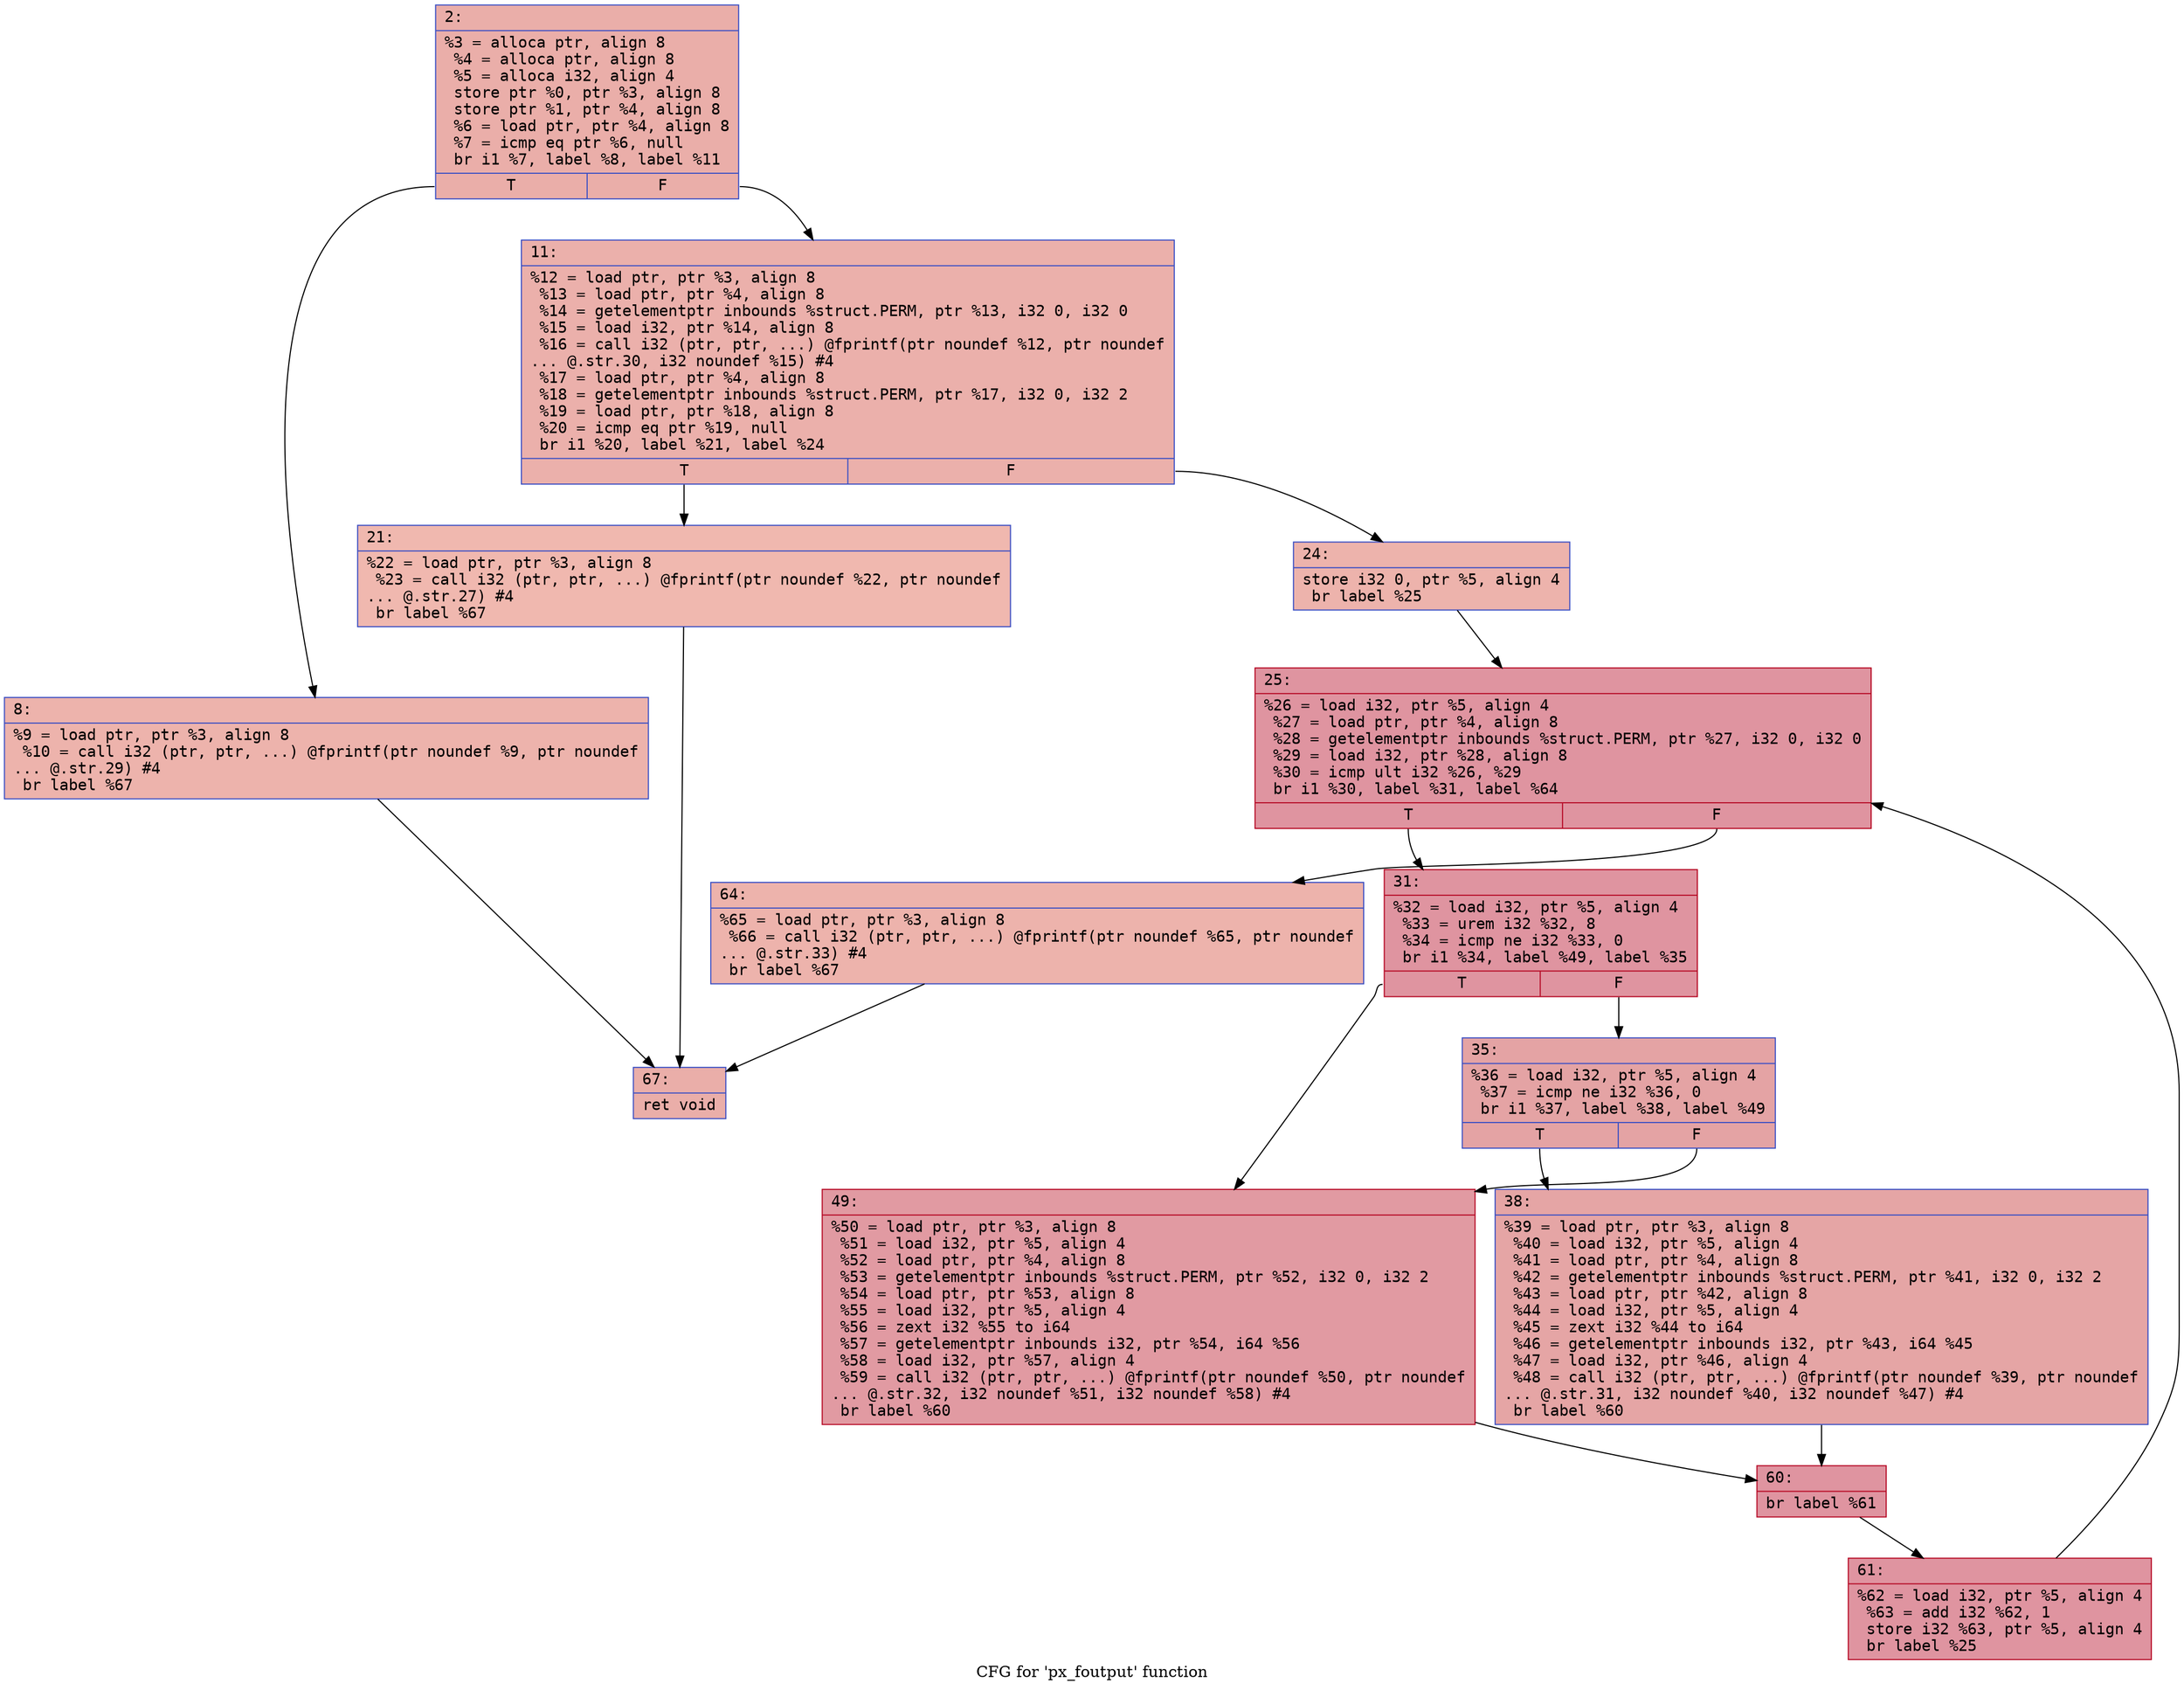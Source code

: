 digraph "CFG for 'px_foutput' function" {
	label="CFG for 'px_foutput' function";

	Node0x600001ecceb0 [shape=record,color="#3d50c3ff", style=filled, fillcolor="#d0473d70" fontname="Courier",label="{2:\l|  %3 = alloca ptr, align 8\l  %4 = alloca ptr, align 8\l  %5 = alloca i32, align 4\l  store ptr %0, ptr %3, align 8\l  store ptr %1, ptr %4, align 8\l  %6 = load ptr, ptr %4, align 8\l  %7 = icmp eq ptr %6, null\l  br i1 %7, label %8, label %11\l|{<s0>T|<s1>F}}"];
	Node0x600001ecceb0:s0 -> Node0x600001eccf00[tooltip="2 -> 8\nProbability 37.50%" ];
	Node0x600001ecceb0:s1 -> Node0x600001eccf50[tooltip="2 -> 11\nProbability 62.50%" ];
	Node0x600001eccf00 [shape=record,color="#3d50c3ff", style=filled, fillcolor="#d6524470" fontname="Courier",label="{8:\l|  %9 = load ptr, ptr %3, align 8\l  %10 = call i32 (ptr, ptr, ...) @fprintf(ptr noundef %9, ptr noundef\l... @.str.29) #4\l  br label %67\l}"];
	Node0x600001eccf00 -> Node0x600001ecd2c0[tooltip="8 -> 67\nProbability 100.00%" ];
	Node0x600001eccf50 [shape=record,color="#3d50c3ff", style=filled, fillcolor="#d24b4070" fontname="Courier",label="{11:\l|  %12 = load ptr, ptr %3, align 8\l  %13 = load ptr, ptr %4, align 8\l  %14 = getelementptr inbounds %struct.PERM, ptr %13, i32 0, i32 0\l  %15 = load i32, ptr %14, align 8\l  %16 = call i32 (ptr, ptr, ...) @fprintf(ptr noundef %12, ptr noundef\l... @.str.30, i32 noundef %15) #4\l  %17 = load ptr, ptr %4, align 8\l  %18 = getelementptr inbounds %struct.PERM, ptr %17, i32 0, i32 2\l  %19 = load ptr, ptr %18, align 8\l  %20 = icmp eq ptr %19, null\l  br i1 %20, label %21, label %24\l|{<s0>T|<s1>F}}"];
	Node0x600001eccf50:s0 -> Node0x600001eccfa0[tooltip="11 -> 21\nProbability 37.50%" ];
	Node0x600001eccf50:s1 -> Node0x600001eccff0[tooltip="11 -> 24\nProbability 62.50%" ];
	Node0x600001eccfa0 [shape=record,color="#3d50c3ff", style=filled, fillcolor="#dc5d4a70" fontname="Courier",label="{21:\l|  %22 = load ptr, ptr %3, align 8\l  %23 = call i32 (ptr, ptr, ...) @fprintf(ptr noundef %22, ptr noundef\l... @.str.27) #4\l  br label %67\l}"];
	Node0x600001eccfa0 -> Node0x600001ecd2c0[tooltip="21 -> 67\nProbability 100.00%" ];
	Node0x600001eccff0 [shape=record,color="#3d50c3ff", style=filled, fillcolor="#d6524470" fontname="Courier",label="{24:\l|  store i32 0, ptr %5, align 4\l  br label %25\l}"];
	Node0x600001eccff0 -> Node0x600001ecd040[tooltip="24 -> 25\nProbability 100.00%" ];
	Node0x600001ecd040 [shape=record,color="#b70d28ff", style=filled, fillcolor="#b70d2870" fontname="Courier",label="{25:\l|  %26 = load i32, ptr %5, align 4\l  %27 = load ptr, ptr %4, align 8\l  %28 = getelementptr inbounds %struct.PERM, ptr %27, i32 0, i32 0\l  %29 = load i32, ptr %28, align 8\l  %30 = icmp ult i32 %26, %29\l  br i1 %30, label %31, label %64\l|{<s0>T|<s1>F}}"];
	Node0x600001ecd040:s0 -> Node0x600001ecd090[tooltip="25 -> 31\nProbability 96.88%" ];
	Node0x600001ecd040:s1 -> Node0x600001ecd270[tooltip="25 -> 64\nProbability 3.12%" ];
	Node0x600001ecd090 [shape=record,color="#b70d28ff", style=filled, fillcolor="#b70d2870" fontname="Courier",label="{31:\l|  %32 = load i32, ptr %5, align 4\l  %33 = urem i32 %32, 8\l  %34 = icmp ne i32 %33, 0\l  br i1 %34, label %49, label %35\l|{<s0>T|<s1>F}}"];
	Node0x600001ecd090:s0 -> Node0x600001ecd180[tooltip="31 -> 49\nProbability 62.50%" ];
	Node0x600001ecd090:s1 -> Node0x600001ecd0e0[tooltip="31 -> 35\nProbability 37.50%" ];
	Node0x600001ecd0e0 [shape=record,color="#3d50c3ff", style=filled, fillcolor="#c32e3170" fontname="Courier",label="{35:\l|  %36 = load i32, ptr %5, align 4\l  %37 = icmp ne i32 %36, 0\l  br i1 %37, label %38, label %49\l|{<s0>T|<s1>F}}"];
	Node0x600001ecd0e0:s0 -> Node0x600001ecd130[tooltip="35 -> 38\nProbability 62.50%" ];
	Node0x600001ecd0e0:s1 -> Node0x600001ecd180[tooltip="35 -> 49\nProbability 37.50%" ];
	Node0x600001ecd130 [shape=record,color="#3d50c3ff", style=filled, fillcolor="#c5333470" fontname="Courier",label="{38:\l|  %39 = load ptr, ptr %3, align 8\l  %40 = load i32, ptr %5, align 4\l  %41 = load ptr, ptr %4, align 8\l  %42 = getelementptr inbounds %struct.PERM, ptr %41, i32 0, i32 2\l  %43 = load ptr, ptr %42, align 8\l  %44 = load i32, ptr %5, align 4\l  %45 = zext i32 %44 to i64\l  %46 = getelementptr inbounds i32, ptr %43, i64 %45\l  %47 = load i32, ptr %46, align 4\l  %48 = call i32 (ptr, ptr, ...) @fprintf(ptr noundef %39, ptr noundef\l... @.str.31, i32 noundef %40, i32 noundef %47) #4\l  br label %60\l}"];
	Node0x600001ecd130 -> Node0x600001ecd1d0[tooltip="38 -> 60\nProbability 100.00%" ];
	Node0x600001ecd180 [shape=record,color="#b70d28ff", style=filled, fillcolor="#bb1b2c70" fontname="Courier",label="{49:\l|  %50 = load ptr, ptr %3, align 8\l  %51 = load i32, ptr %5, align 4\l  %52 = load ptr, ptr %4, align 8\l  %53 = getelementptr inbounds %struct.PERM, ptr %52, i32 0, i32 2\l  %54 = load ptr, ptr %53, align 8\l  %55 = load i32, ptr %5, align 4\l  %56 = zext i32 %55 to i64\l  %57 = getelementptr inbounds i32, ptr %54, i64 %56\l  %58 = load i32, ptr %57, align 4\l  %59 = call i32 (ptr, ptr, ...) @fprintf(ptr noundef %50, ptr noundef\l... @.str.32, i32 noundef %51, i32 noundef %58) #4\l  br label %60\l}"];
	Node0x600001ecd180 -> Node0x600001ecd1d0[tooltip="49 -> 60\nProbability 100.00%" ];
	Node0x600001ecd1d0 [shape=record,color="#b70d28ff", style=filled, fillcolor="#b70d2870" fontname="Courier",label="{60:\l|  br label %61\l}"];
	Node0x600001ecd1d0 -> Node0x600001ecd220[tooltip="60 -> 61\nProbability 100.00%" ];
	Node0x600001ecd220 [shape=record,color="#b70d28ff", style=filled, fillcolor="#b70d2870" fontname="Courier",label="{61:\l|  %62 = load i32, ptr %5, align 4\l  %63 = add i32 %62, 1\l  store i32 %63, ptr %5, align 4\l  br label %25\l}"];
	Node0x600001ecd220 -> Node0x600001ecd040[tooltip="61 -> 25\nProbability 100.00%" ];
	Node0x600001ecd270 [shape=record,color="#3d50c3ff", style=filled, fillcolor="#d6524470" fontname="Courier",label="{64:\l|  %65 = load ptr, ptr %3, align 8\l  %66 = call i32 (ptr, ptr, ...) @fprintf(ptr noundef %65, ptr noundef\l... @.str.33) #4\l  br label %67\l}"];
	Node0x600001ecd270 -> Node0x600001ecd2c0[tooltip="64 -> 67\nProbability 100.00%" ];
	Node0x600001ecd2c0 [shape=record,color="#3d50c3ff", style=filled, fillcolor="#d0473d70" fontname="Courier",label="{67:\l|  ret void\l}"];
}
